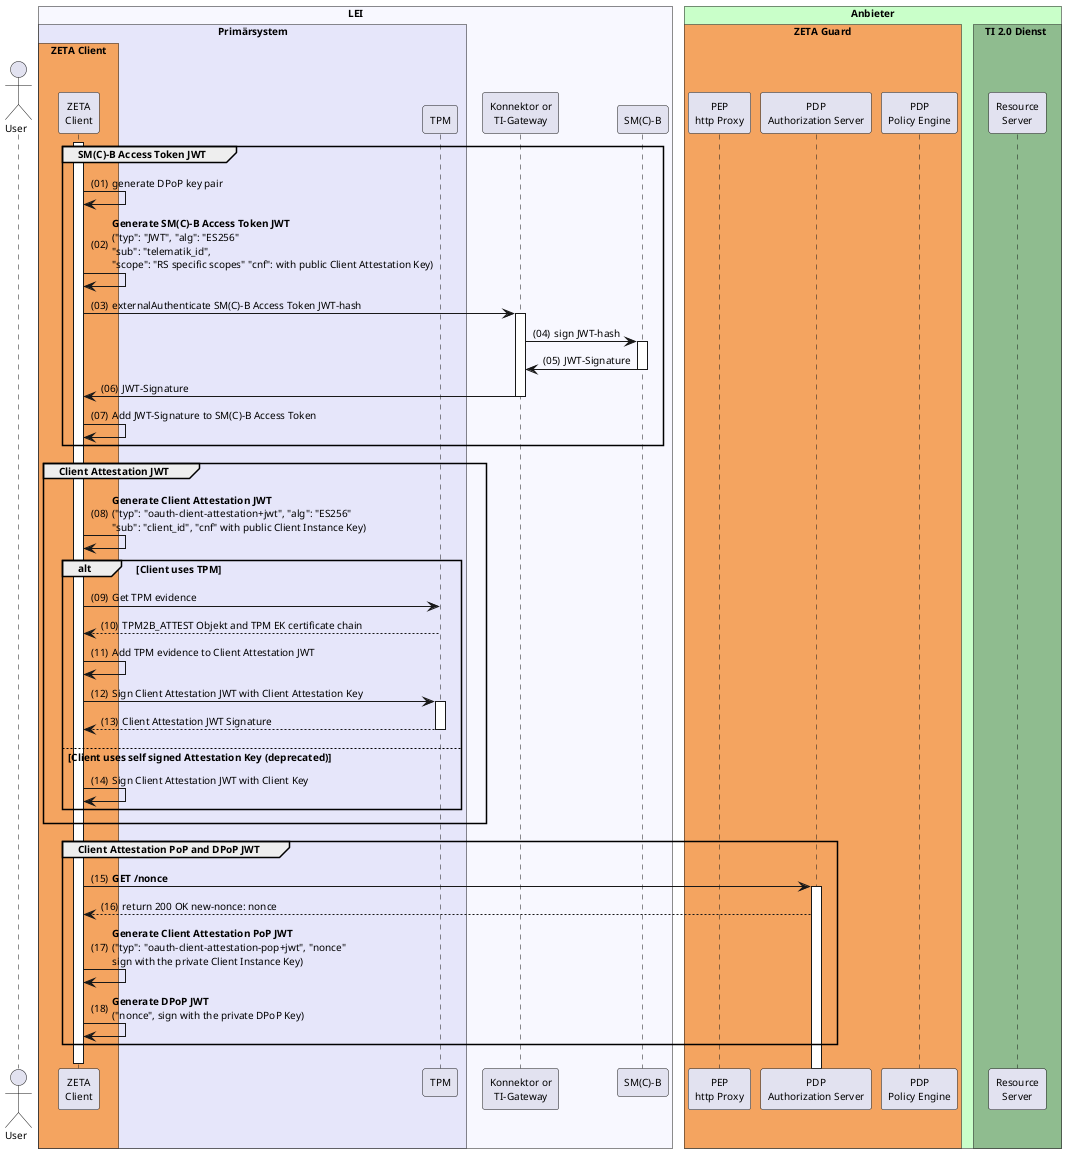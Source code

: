 @startuml "SM-B-Auth-token-exchange"
autonumber "(00)"
skinparam defaultFontSize 10
skinparam defaultFontName Helvetica
skinparam DefaultMonospacedFontName Courier
skinparam lengthAdjust none
skinparam sequenceReferenceBackgroundColor White
skinparam SequenceReferenceFontSize 12
/'skinparam SequenceReferenceFontStyle bold
'/


!pragma teoz true

Actor User
box "LEI" #GhostWhite
  box "Primärsystem" #Lavender
    box "ZETA Client" #SandyBrown
      participant Client as "ZETA\nClient"
    end box
    participant TPM as "TPM"
  end box
  participant Konnektor as "Konnektor or\nTI-Gateway"
  participant SMB as "SM(C)-B"
end box

box "Anbieter" #TECHNOLOGY
  box "ZETA Guard" #SandyBrown
    participant HP as "PEP\nhttp Proxy"
    participant AuthS as "PDP\nAuthorization Server" 
    participant PE as "PDP\nPolicy Engine"
  end box
    box TI 2.0 Dienst #DarkSeaGreen
      participant RS as "Resource\nServer"
    end box
end box

activate Client
  group SM(C)-B Access Token JWT

    Client -> Client: generate DPoP key pair

    Client -> Client: **Generate SM(C)-B Access Token JWT**\n("typ": "JWT", "alg": "ES256"\n"sub": "telematik_id",\n"scope": "RS specific scopes" "cnf": with public Client Attestation Key)
    Client -> Konnektor: externalAuthenticate SM(C)-B Access Token JWT-hash
    activate Konnektor
    Konnektor -> SMB: sign JWT-hash
    activate SMB
    SMB -> Konnektor: JWT-Signature
    deactivate SMB
    Konnektor -> Client: JWT-Signature
    deactivate Konnektor
    Client -> Client: Add JWT-Signature to SM(C)-B Access Token
  end

  group Client Attestation JWT
    Client -> Client: **Generate Client Attestation JWT**\n("typ": "oauth-client-attestation+jwt", "alg": "ES256"\n"sub": "client_id", "cnf" with public Client Instance Key)
    alt Client uses TPM
      Client -> TPM: Get TPM evidence
      TPM --> Client: TPM2B_ATTEST Objekt and TPM EK certificate chain
      Client -> Client: Add TPM evidence to Client Attestation JWT
      Client -> TPM: Sign Client Attestation JWT with Client Attestation Key
      activate TPM
      TPM --> Client: Client Attestation JWT Signature
      deactivate TPM
    else Client uses self signed Attestation Key (deprecated)
      Client -> Client: Sign Client Attestation JWT with Client Key
    end
  end

  group Client Attestation PoP and DPoP JWT
    Client -> AuthS: **GET /nonce**
    activate AuthS
    AuthS --> Client: return 200 OK new-nonce: nonce
    Client -> Client: **Generate Client Attestation PoP JWT**\n("typ": "oauth-client-attestation-pop+jwt", "nonce"\nsign with the private Client Instance Key)
    Client -> Client: **Generate DPoP JWT**\n("nonce", sign with the private DPoP Key)
  end
deactivate Client

@enduml